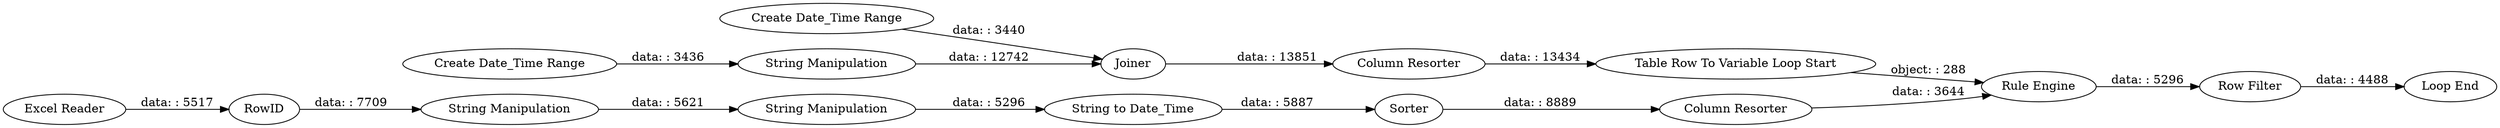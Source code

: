 digraph {
	"-8399821146420908717_16" [label="Column Resorter"]
	"-8399821146420908717_65" [label="Column Resorter"]
	"-8399821146420908717_62" [label="Create Date_Time Range"]
	"-8399821146420908717_1" [label="Excel Reader"]
	"-8399821146420908717_20" [label="Row Filter"]
	"-8399821146420908717_61" [label="Create Date_Time Range"]
	"-8399821146420908717_14" [label=RowID]
	"-8399821146420908717_5" [label="Rule Engine"]
	"-8399821146420908717_63" [label=Joiner]
	"-8399821146420908717_12" [label="Table Row To Variable Loop Start"]
	"-8399821146420908717_11" [label=Sorter]
	"-8399821146420908717_3" [label="String to Date_Time"]
	"-8399821146420908717_15" [label="String Manipulation"]
	"-8399821146420908717_4" [label="String Manipulation"]
	"-8399821146420908717_64" [label="String Manipulation"]
	"-8399821146420908717_13" [label="Loop End"]
	"-8399821146420908717_1" -> "-8399821146420908717_14" [label="data: : 5517"]
	"-8399821146420908717_15" -> "-8399821146420908717_4" [label="data: : 5621"]
	"-8399821146420908717_63" -> "-8399821146420908717_65" [label="data: : 13851"]
	"-8399821146420908717_3" -> "-8399821146420908717_11" [label="data: : 5887"]
	"-8399821146420908717_61" -> "-8399821146420908717_63" [label="data: : 3440"]
	"-8399821146420908717_16" -> "-8399821146420908717_5" [label="data: : 3644"]
	"-8399821146420908717_64" -> "-8399821146420908717_63" [label="data: : 12742"]
	"-8399821146420908717_5" -> "-8399821146420908717_20" [label="data: : 5296"]
	"-8399821146420908717_12" -> "-8399821146420908717_5" [label="object: : 288"]
	"-8399821146420908717_65" -> "-8399821146420908717_12" [label="data: : 13434"]
	"-8399821146420908717_4" -> "-8399821146420908717_3" [label="data: : 5296"]
	"-8399821146420908717_62" -> "-8399821146420908717_64" [label="data: : 3436"]
	"-8399821146420908717_20" -> "-8399821146420908717_13" [label="data: : 4488"]
	"-8399821146420908717_14" -> "-8399821146420908717_15" [label="data: : 7709"]
	"-8399821146420908717_11" -> "-8399821146420908717_16" [label="data: : 8889"]
	rankdir=LR
}
